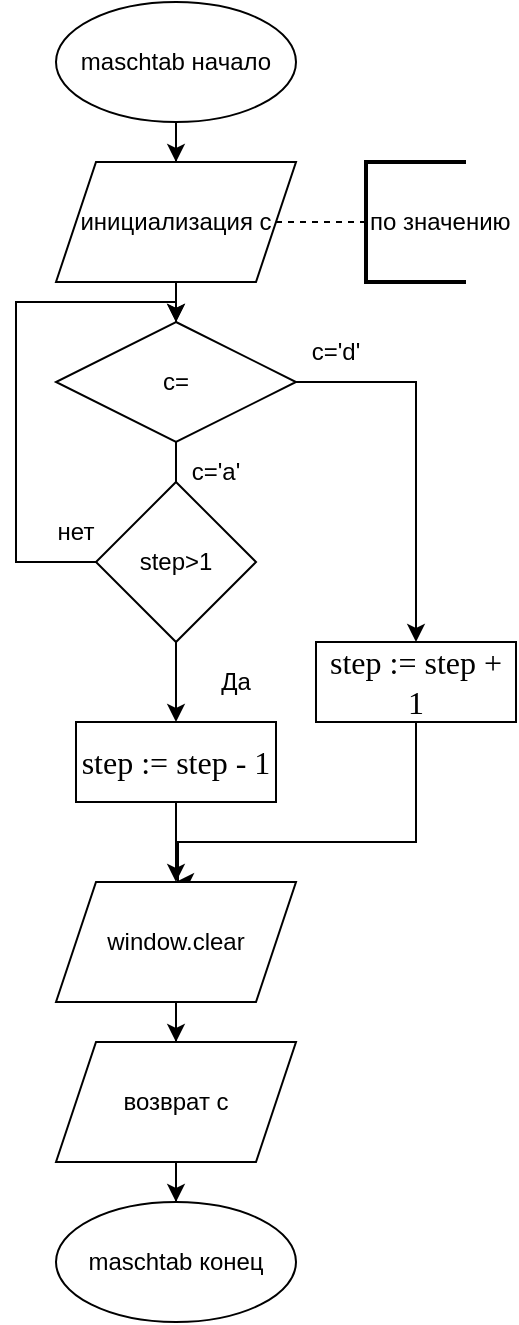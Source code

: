 <mxfile version="26.0.9">
  <diagram name="Страница — 1" id="dJGAg-3A7f6VQTg8eMSE">
    <mxGraphModel dx="1050" dy="575" grid="1" gridSize="10" guides="1" tooltips="1" connect="1" arrows="1" fold="1" page="1" pageScale="1" pageWidth="827" pageHeight="1169" math="0" shadow="0">
      <root>
        <mxCell id="0" />
        <mxCell id="1" parent="0" />
        <mxCell id="g1u1SIZiiyPeYpM7kZtF-2" style="edgeStyle=orthogonalEdgeStyle;rounded=0;orthogonalLoop=1;jettySize=auto;html=1;" edge="1" parent="1" source="g1u1SIZiiyPeYpM7kZtF-1" target="g1u1SIZiiyPeYpM7kZtF-3">
          <mxGeometry relative="1" as="geometry">
            <mxPoint x="120" y="80" as="targetPoint" />
          </mxGeometry>
        </mxCell>
        <mxCell id="g1u1SIZiiyPeYpM7kZtF-1" value="maschtab начало" style="ellipse;whiteSpace=wrap;html=1;" vertex="1" parent="1">
          <mxGeometry x="60" width="120" height="60" as="geometry" />
        </mxCell>
        <mxCell id="g1u1SIZiiyPeYpM7kZtF-6" style="edgeStyle=orthogonalEdgeStyle;rounded=0;orthogonalLoop=1;jettySize=auto;html=1;" edge="1" parent="1" source="g1u1SIZiiyPeYpM7kZtF-3" target="g1u1SIZiiyPeYpM7kZtF-7">
          <mxGeometry relative="1" as="geometry">
            <mxPoint x="120" y="160" as="targetPoint" />
          </mxGeometry>
        </mxCell>
        <mxCell id="g1u1SIZiiyPeYpM7kZtF-3" value="инициализация с" style="shape=parallelogram;perimeter=parallelogramPerimeter;whiteSpace=wrap;html=1;fixedSize=1;" vertex="1" parent="1">
          <mxGeometry x="60" y="80" width="120" height="60" as="geometry" />
        </mxCell>
        <mxCell id="g1u1SIZiiyPeYpM7kZtF-4" value="" style="endArrow=none;dashed=1;html=1;rounded=0;" edge="1" parent="1" target="g1u1SIZiiyPeYpM7kZtF-5">
          <mxGeometry width="50" height="50" relative="1" as="geometry">
            <mxPoint x="170" y="110" as="sourcePoint" />
            <mxPoint x="240" y="110" as="targetPoint" />
          </mxGeometry>
        </mxCell>
        <mxCell id="g1u1SIZiiyPeYpM7kZtF-5" value="по значению" style="strokeWidth=2;html=1;shape=mxgraph.flowchart.annotation_1;align=left;pointerEvents=1;" vertex="1" parent="1">
          <mxGeometry x="215" y="80" width="50" height="60" as="geometry" />
        </mxCell>
        <mxCell id="g1u1SIZiiyPeYpM7kZtF-8" style="edgeStyle=orthogonalEdgeStyle;rounded=0;orthogonalLoop=1;jettySize=auto;html=1;entryX=0.5;entryY=0;entryDx=0;entryDy=0;" edge="1" parent="1" source="g1u1SIZiiyPeYpM7kZtF-7" target="g1u1SIZiiyPeYpM7kZtF-11">
          <mxGeometry relative="1" as="geometry">
            <mxPoint x="120" y="320" as="targetPoint" />
          </mxGeometry>
        </mxCell>
        <mxCell id="g1u1SIZiiyPeYpM7kZtF-9" style="edgeStyle=orthogonalEdgeStyle;rounded=0;orthogonalLoop=1;jettySize=auto;html=1;" edge="1" parent="1" source="g1u1SIZiiyPeYpM7kZtF-7" target="g1u1SIZiiyPeYpM7kZtF-10">
          <mxGeometry relative="1" as="geometry">
            <mxPoint x="240" y="330" as="targetPoint" />
            <Array as="points">
              <mxPoint x="240" y="190" />
            </Array>
          </mxGeometry>
        </mxCell>
        <mxCell id="g1u1SIZiiyPeYpM7kZtF-7" value="c=" style="rhombus;whiteSpace=wrap;html=1;" vertex="1" parent="1">
          <mxGeometry x="60" y="160" width="120" height="60" as="geometry" />
        </mxCell>
        <mxCell id="g1u1SIZiiyPeYpM7kZtF-18" style="edgeStyle=orthogonalEdgeStyle;rounded=0;orthogonalLoop=1;jettySize=auto;html=1;" edge="1" parent="1" source="g1u1SIZiiyPeYpM7kZtF-10">
          <mxGeometry relative="1" as="geometry">
            <mxPoint x="120" y="440" as="targetPoint" />
            <Array as="points">
              <mxPoint x="240" y="420" />
              <mxPoint x="121" y="420" />
            </Array>
          </mxGeometry>
        </mxCell>
        <mxCell id="g1u1SIZiiyPeYpM7kZtF-10" value="&lt;span style=&quot;font-size: 12pt; font-family: Consolas;&quot; lang=&quot;EN-US&quot;&gt;step := step + &lt;/span&gt;&lt;span style=&quot;font-size:12.0pt;font-family:Consolas;mso-fareast-font-family:&lt;br/&gt;Calibri;mso-fareast-theme-font:minor-latin;mso-bidi-font-family:&amp;quot;Courier New&amp;quot;;&lt;br/&gt;color:darkgreen;mso-font-kerning:0pt;mso-ansi-language:EN-US;mso-fareast-language:&lt;br/&gt;EN-US;mso-bidi-language:AR-SA&quot; lang=&quot;EN-US&quot;&gt;1&lt;/span&gt;" style="rounded=0;whiteSpace=wrap;html=1;" vertex="1" parent="1">
          <mxGeometry x="190" y="320" width="100" height="40" as="geometry" />
        </mxCell>
        <mxCell id="g1u1SIZiiyPeYpM7kZtF-19" style="edgeStyle=orthogonalEdgeStyle;rounded=0;orthogonalLoop=1;jettySize=auto;html=1;" edge="1" parent="1" source="g1u1SIZiiyPeYpM7kZtF-11" target="g1u1SIZiiyPeYpM7kZtF-20">
          <mxGeometry relative="1" as="geometry">
            <mxPoint x="120" y="440" as="targetPoint" />
          </mxGeometry>
        </mxCell>
        <mxCell id="g1u1SIZiiyPeYpM7kZtF-11" value="&lt;span style=&quot;font-size: 12pt; font-family: Consolas;&quot; lang=&quot;EN-US&quot;&gt;step := step - &lt;/span&gt;&lt;span style=&quot;font-size:12.0pt;font-family:Consolas;mso-fareast-font-family:&lt;br/&gt;Calibri;mso-fareast-theme-font:minor-latin;mso-bidi-font-family:&amp;quot;Courier New&amp;quot;;&lt;br/&gt;color:darkgreen;mso-font-kerning:0pt;mso-ansi-language:EN-US;mso-fareast-language:&lt;br/&gt;EN-US;mso-bidi-language:AR-SA&quot; lang=&quot;EN-US&quot;&gt;1&lt;/span&gt;" style="rounded=0;whiteSpace=wrap;html=1;" vertex="1" parent="1">
          <mxGeometry x="70" y="360" width="100" height="40" as="geometry" />
        </mxCell>
        <mxCell id="g1u1SIZiiyPeYpM7kZtF-14" style="edgeStyle=orthogonalEdgeStyle;rounded=0;orthogonalLoop=1;jettySize=auto;html=1;exitX=0;exitY=0.5;exitDx=0;exitDy=0;entryX=0.5;entryY=0;entryDx=0;entryDy=0;" edge="1" parent="1" source="g1u1SIZiiyPeYpM7kZtF-12" target="g1u1SIZiiyPeYpM7kZtF-7">
          <mxGeometry relative="1" as="geometry">
            <Array as="points">
              <mxPoint x="40" y="280" />
              <mxPoint x="40" y="150" />
              <mxPoint x="120" y="150" />
            </Array>
          </mxGeometry>
        </mxCell>
        <mxCell id="g1u1SIZiiyPeYpM7kZtF-12" value="step&amp;gt;1" style="rhombus;whiteSpace=wrap;html=1;" vertex="1" parent="1">
          <mxGeometry x="80" y="240" width="80" height="80" as="geometry" />
        </mxCell>
        <mxCell id="g1u1SIZiiyPeYpM7kZtF-13" value="Да" style="text;html=1;align=center;verticalAlign=middle;whiteSpace=wrap;rounded=0;" vertex="1" parent="1">
          <mxGeometry x="120" y="325" width="60" height="30" as="geometry" />
        </mxCell>
        <mxCell id="g1u1SIZiiyPeYpM7kZtF-15" value="нет" style="text;html=1;align=center;verticalAlign=middle;whiteSpace=wrap;rounded=0;" vertex="1" parent="1">
          <mxGeometry x="40" y="250" width="60" height="30" as="geometry" />
        </mxCell>
        <mxCell id="g1u1SIZiiyPeYpM7kZtF-16" value="c=&#39;a&#39;" style="text;html=1;align=center;verticalAlign=middle;whiteSpace=wrap;rounded=0;" vertex="1" parent="1">
          <mxGeometry x="110" y="220" width="60" height="30" as="geometry" />
        </mxCell>
        <mxCell id="g1u1SIZiiyPeYpM7kZtF-17" value="c=&#39;d&#39;" style="text;html=1;align=center;verticalAlign=middle;whiteSpace=wrap;rounded=0;" vertex="1" parent="1">
          <mxGeometry x="170" y="160" width="60" height="30" as="geometry" />
        </mxCell>
        <mxCell id="g1u1SIZiiyPeYpM7kZtF-21" style="edgeStyle=orthogonalEdgeStyle;rounded=0;orthogonalLoop=1;jettySize=auto;html=1;" edge="1" parent="1" source="g1u1SIZiiyPeYpM7kZtF-20" target="g1u1SIZiiyPeYpM7kZtF-22">
          <mxGeometry relative="1" as="geometry">
            <mxPoint x="120" y="520" as="targetPoint" />
          </mxGeometry>
        </mxCell>
        <mxCell id="g1u1SIZiiyPeYpM7kZtF-20" value="window.clear" style="shape=parallelogram;perimeter=parallelogramPerimeter;whiteSpace=wrap;html=1;fixedSize=1;" vertex="1" parent="1">
          <mxGeometry x="60" y="440" width="120" height="60" as="geometry" />
        </mxCell>
        <mxCell id="g1u1SIZiiyPeYpM7kZtF-23" style="edgeStyle=orthogonalEdgeStyle;rounded=0;orthogonalLoop=1;jettySize=auto;html=1;" edge="1" parent="1" source="g1u1SIZiiyPeYpM7kZtF-22" target="g1u1SIZiiyPeYpM7kZtF-24">
          <mxGeometry relative="1" as="geometry">
            <mxPoint x="120" y="600" as="targetPoint" />
          </mxGeometry>
        </mxCell>
        <mxCell id="g1u1SIZiiyPeYpM7kZtF-22" value="возврат с" style="shape=parallelogram;perimeter=parallelogramPerimeter;whiteSpace=wrap;html=1;fixedSize=1;" vertex="1" parent="1">
          <mxGeometry x="60" y="520" width="120" height="60" as="geometry" />
        </mxCell>
        <mxCell id="g1u1SIZiiyPeYpM7kZtF-24" value="maschtab конец" style="ellipse;whiteSpace=wrap;html=1;" vertex="1" parent="1">
          <mxGeometry x="60" y="600" width="120" height="60" as="geometry" />
        </mxCell>
      </root>
    </mxGraphModel>
  </diagram>
</mxfile>
